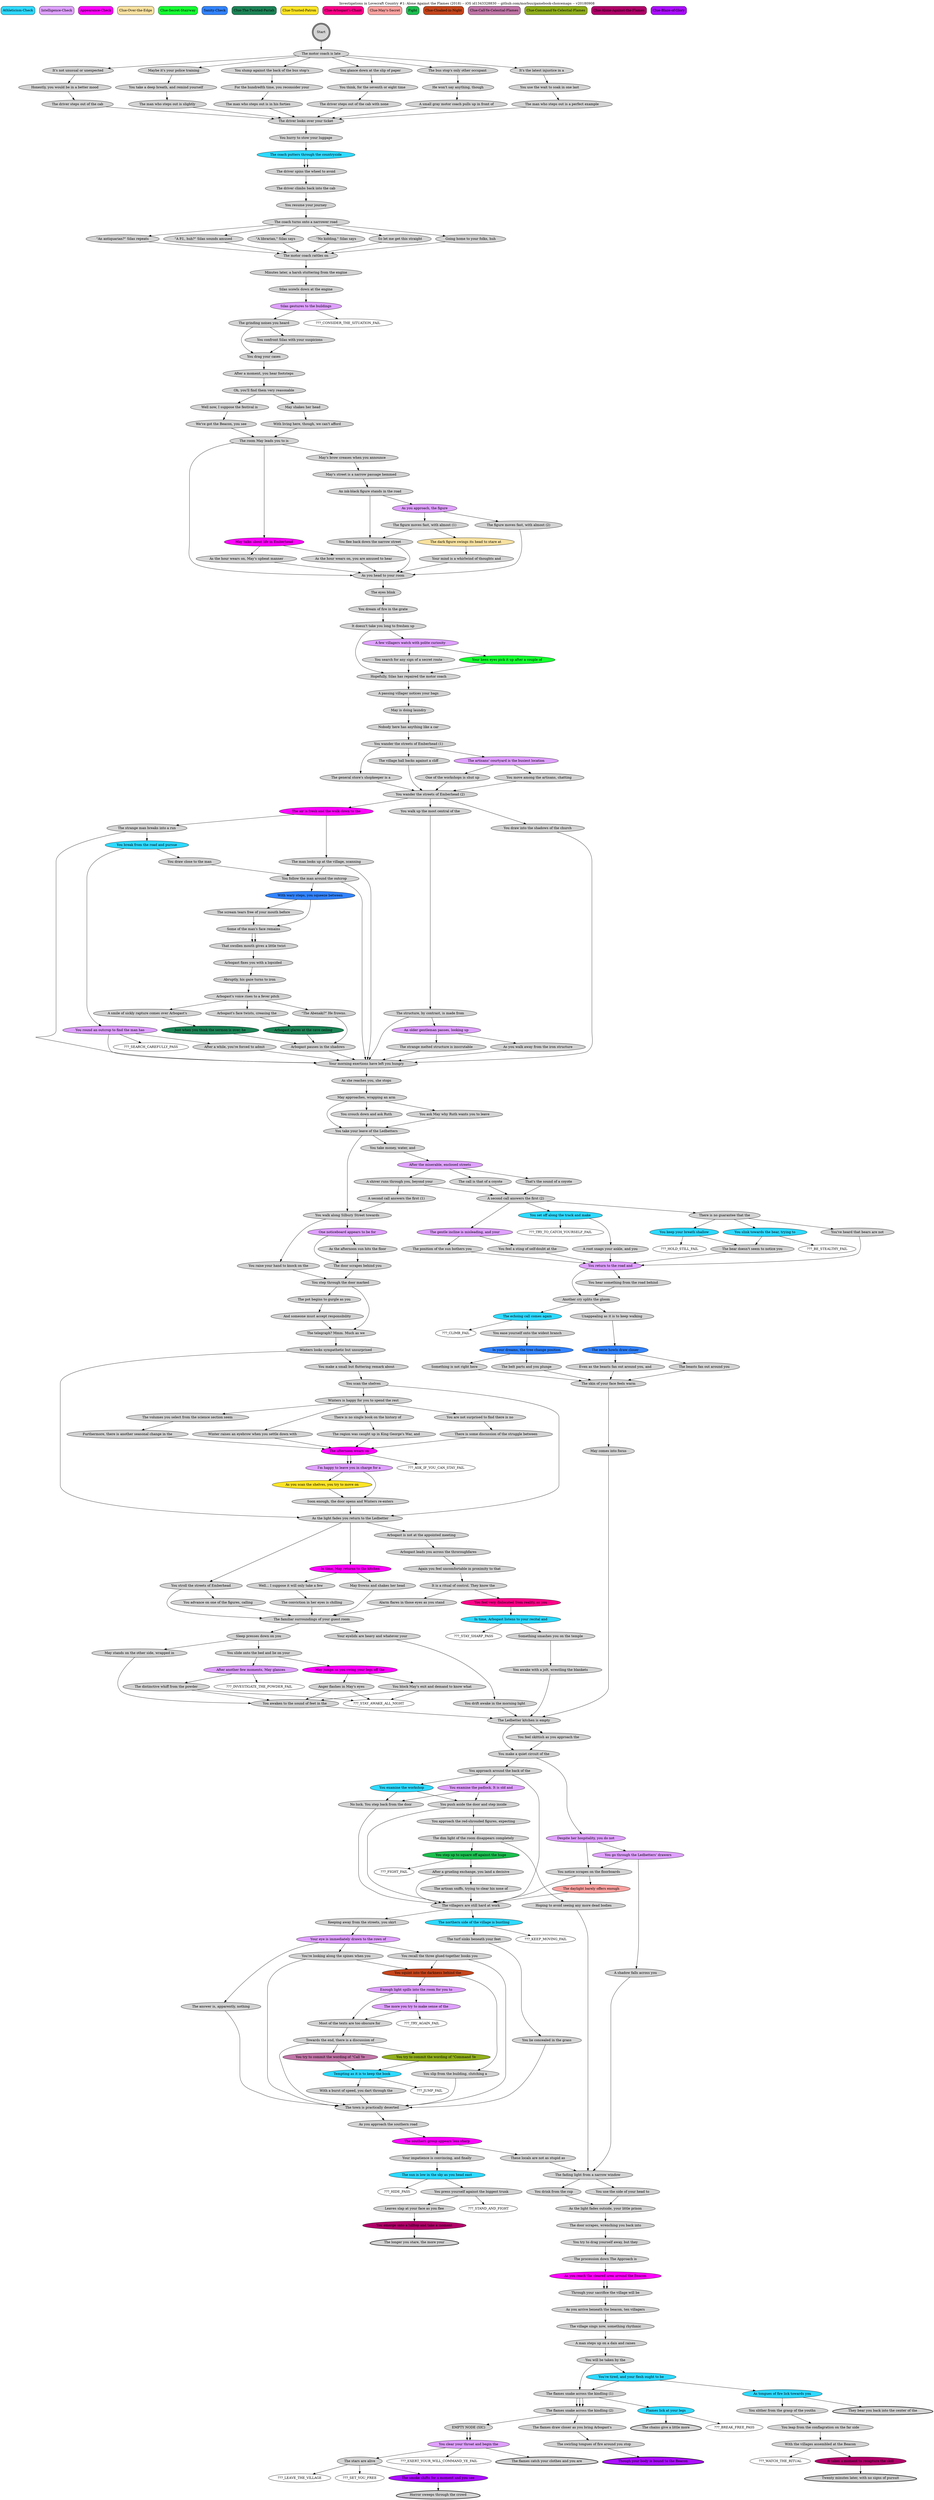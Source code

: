 digraph "Investigations in Lovecraft Country #1: Alone Against the Flames (2018) -- iOS id1343328830 -- github.com/morbus/gamebook-choicemaps -- v20180908" {
rankdir=TB

{rank=source
style="rounded, filled"
"Athleticism-Check" [shape=rect style="filled,rounded" fillcolor="#2ED9FF"]
"Intelligence-Check" [shape=rect style="filled,rounded" fillcolor="#DEA0FD"]
"Appearance-Check" [shape=rect style="filled,rounded" fillcolor="#FE00FA"]
"Clue-Over-the-Edge" [shape=rect style="filled,rounded" fillcolor="#F7E1A0"]
"Clue-Secret-Stairway" [shape=rect style="filled,rounded" fillcolor="#16FF32"]
"Sanity-Check" [shape=rect style="filled,rounded" fillcolor="#3283FE"]
"Clue-The-Twisted-Pariah" [shape=rect style="filled,rounded" fillcolor="#1C8356"]
"Clue-Trusted-Patron" [shape=rect style="filled,rounded" fillcolor="#FBE426"]
"Clue-Arbogast's-Chant" [shape=rect style="filled,rounded" fillcolor="#FA0087"]
"Clue-May's-Secret" [shape=rect style="filled,rounded" fillcolor="#F8A19F"]
"Fight" [shape=rect style="filled,rounded" fillcolor="#1CBE4F"]
"Clue-Cloaked-in-Night" [shape=rect style="filled,rounded" fillcolor="#C4451C"]
"Clue-Call-Ye-Celestial-Flames" [shape=rect style="filled,rounded" fillcolor="#C075A6"]
"Clue-Command-Ye-Celestial-Flames" [shape=rect style="filled,rounded" fillcolor="#90AD1C"]
"Clue-Alone-Against-the-Flames" [shape=rect style="filled,rounded" fillcolor="#B00068"]
"Clue-Blaze-of-Glory" [shape=rect style="filled,rounded" fillcolor="#AA0DFE"]
}
"Athleticism-Check" -> "Start" [style=invis]
"Intelligence-Check" -> "Start" [style=invis]
"Appearance-Check" -> "Start" [style=invis]
"Clue-Over-the-Edge" -> "Start" [style=invis]
"Clue-Secret-Stairway" -> "Start" [style=invis]
"Sanity-Check" -> "Start" [style=invis]
"Clue-The-Twisted-Pariah" -> "Start" [style=invis]
"Clue-Trusted-Patron" -> "Start" [style=invis]
"Clue-Arbogast's-Chant" -> "Start" [style=invis]
"Clue-May's-Secret" -> "Start" [style=invis]
"Fight" -> "Start" [style=invis]
"Clue-Cloaked-in-Night" -> "Start" [style=invis]
"Clue-Call-Ye-Celestial-Flames" -> "Start" [style=invis]
"Clue-Command-Ye-Celestial-Flames" -> "Start" [style=invis]
"Clue-Alone-Against-the-Flames" -> "Start" [style=invis]
"Clue-Blaze-of-Glory" -> "Start" [style=invis]

"Start" [shape=doublecircle style="filled,bold" tooltip="4"]
"Start" -> "The motor coach is late"

"The motor coach is late" [style=filled tooltip="5"]
"The motor coach is late" -> "It's not unusual or unexpected"
"The motor coach is late" -> "You slump against the back of the bus stop's"
"The motor coach is late" -> "You glance down at the slip of paper"
"The motor coach is late" -> "Maybe it's your police training"
"The motor coach is late" -> "The bus stop's only other occupant"
"The motor coach is late" -> "It's the latest injustice in a"

"It's not unusual or unexpected" [style=filled tooltip="6"]
"It's not unusual or unexpected" -> "Honestly, you would be in a better mood"

"Honestly, you would be in a better mood" [style=filled tooltip="7"]
"Honestly, you would be in a better mood" -> "The driver steps out of the cab"

"You take a deep breath, and remind yourself" [style=filled tooltip="8"]
"You take a deep breath, and remind yourself" -> "The man who steps out is slightly"

"The driver steps out of the cab" [style=filled tooltip="9"]
"The driver steps out of the cab" -> "The driver looks over your ticket"

"You slump against the back of the bus stop's" [style=filled tooltip="10"]
"You slump against the back of the bus stop's" -> "For the hundredth time, you reconsider your"

"For the hundredth time, you reconsider your" [style=filled tooltip="11"]
"For the hundredth time, you reconsider your" -> "The man who steps out is in his forties"

"The man who steps out is in his forties" [style=filled tooltip="12"]
"The man who steps out is in his forties" -> "The driver looks over your ticket"

"You glance down at the slip of paper" [style=filled tooltip="13"]
"You glance down at the slip of paper" -> "You think, for the seventh or eight time"

"You think, for the seventh or eight time" [style=filled tooltip="14"]
"You think, for the seventh or eight time" -> "The driver steps out of the cab with none"

"The driver steps out of the cab with none" [style=filled tooltip="15"]
"The driver steps out of the cab with none" -> "The driver looks over your ticket"

"Maybe it's your police training" [style=filled tooltip="16"]
"Maybe it's your police training" -> "You take a deep breath, and remind yourself"

"The man who steps out is slightly" [style=filled tooltip="17"]
"The man who steps out is slightly" -> "The driver looks over your ticket"

"The bus stop's only other occupant" [style=filled tooltip="18"]
"The bus stop's only other occupant" -> "He won't say anything, though"

"He won't say anything, though" [style=filled tooltip="19"]
"He won't say anything, though" -> "A small gray motor coach pulls up in front of"

"A small gray motor coach pulls up in front of" [style=filled tooltip="20"]
"A small gray motor coach pulls up in front of" -> "The driver looks over your ticket"

"It's the latest injustice in a" [style=filled tooltip="21"]
"It's the latest injustice in a" -> "You use the wait to soak in one last"

"You use the wait to soak in one last" [style=filled tooltip="22"]
"You use the wait to soak in one last" -> "The man who steps out is a perfect example"

"The man who steps out is a perfect example" [style=filled tooltip="23"]
"The man who steps out is a perfect example" -> "The driver looks over your ticket"

"The driver looks over your ticket" [style=filled tooltip="24"]
"The driver looks over your ticket" -> "You hurry to stow your luggage"

"You hurry to stow your luggage" [style=filled tooltip="25"]
"You hurry to stow your luggage" -> "The coach putters through the countryside"

"The coach putters through the countryside" [style=filled fillcolor="#2ED9FF" tooltip="26"]
"The coach putters through the countryside" -> "The driver spins the wheel to avoid"
"The coach putters through the countryside" -> "The driver spins the wheel to avoid"

"The driver spins the wheel to avoid" [style=filled tooltip="27"]
"The driver spins the wheel to avoid" -> "The driver climbs back into the cab"

"The driver climbs back into the cab" [style=filled tooltip="28"]
"The driver climbs back into the cab" -> "You resume your journey"

"You resume your journey" [style=filled tooltip="29"]
"You resume your journey" -> "The coach turns onto a narrower road"

"The coach turns onto a narrower road" [style=filled tooltip="30"]
"The coach turns onto a narrower road" -> "\"An antiquarian?\" Silas repeats"
"The coach turns onto a narrower road" -> "\"A P.I., huh?\" Silas sounds amused"
"The coach turns onto a narrower road" -> "\"A librarian,\" Silas says"
"The coach turns onto a narrower road" -> "\"No kidding,\" Silas says"
"The coach turns onto a narrower road" -> "So let me get this straight"
"The coach turns onto a narrower road" -> "Going home to your folks, huh"

"\"An antiquarian?\" Silas repeats" [style=filled tooltip="31"]
"\"An antiquarian?\" Silas repeats" -> "The motor coach rattles on"

"\"A P.I., huh?\" Silas sounds amused" [style=filled tooltip="32"]
"\"A P.I., huh?\" Silas sounds amused" -> "The motor coach rattles on"

"\"A librarian,\" Silas says" [style=filled tooltip="33"]
"\"A librarian,\" Silas says" -> "The motor coach rattles on"

"\"No kidding,\" Silas says" [style=filled tooltip="34"]
"\"No kidding,\" Silas says" -> "The motor coach rattles on"

"So let me get this straight" [style=filled tooltip="35"]
"So let me get this straight" -> "The motor coach rattles on"

"Going home to your folks, huh" [style=filled tooltip="36"]
"Going home to your folks, huh" -> "The motor coach rattles on"

"The motor coach rattles on" [style=filled tooltip="37"]
"The motor coach rattles on" -> "Minutes later, a harsh stuttering from the engine"

"Minutes later, a harsh stuttering from the engine" [style=filled tooltip="38"]
"Minutes later, a harsh stuttering from the engine" -> "Silas scowls down at the engine"

"Silas scowls down at the engine" [style=filled tooltip="39"]
"Silas scowls down at the engine" -> "Silas gestures to the buildings"

"Silas gestures to the buildings" [style=filled fillcolor="#DEA0FD" tooltip="40"]
"Silas gestures to the buildings" -> "The grinding noises you heard"
"Silas gestures to the buildings" -> "???_CONSIDER_THE_SITUATION_FAIL"

"The grinding noises you heard" [style=filled tooltip="41"]
"The grinding noises you heard" -> "You confront Silas with your suspicions"
"The grinding noises you heard" -> "You drag your cases"

"You confront Silas with your suspicions" [style=filled tooltip="42"]
"You confront Silas with your suspicions" -> "You drag your cases"

"You drag your cases" [style=filled tooltip="43"]
"You drag your cases" -> "After a moment, you hear footsteps"

"After a moment, you hear footsteps" [style=filled tooltip="44"]
"After a moment, you hear footsteps" -> "Oh, you'll find them very reasonable"

"Oh, you'll find them very reasonable" [style=filled tooltip="45"]
"Oh, you'll find them very reasonable" -> "Well now, I suppose the festival is"
"Oh, you'll find them very reasonable" -> "May shakes her head"

"Well now, I suppose the festival is" [style=filled tooltip="46"]
"Well now, I suppose the festival is" -> "We've got the Beacon, you see"

"We've got the Beacon, you see" [style=filled tooltip="47"]
"We've got the Beacon, you see" -> "The room May leads you to is"

"May shakes her head" [style=filled tooltip="48"]
"May shakes her head" -> "With living here, though, we can't afford"

"With living here, though, we can't afford" [style=filled tooltip="49"]
"With living here, though, we can't afford" -> "The room May leads you to is"

"The room May leads you to is" [style=filled tooltip="50"]
"The room May leads you to is" -> "May talks about life in Emberhead"
"The room May leads you to is" -> "May's brow creases when you announce"
"The room May leads you to is" -> "As you head to your room"

"May talks about life in Emberhead" [style=filled fillcolor="#FE00FA" tooltip="51"]
"May talks about life in Emberhead" -> "As the hour wears on, May's upbeat manner"
"May talks about life in Emberhead" -> "As the hour wears on, you are amused to hear"

"As the hour wears on, you are amused to hear" [style=filled tooltip="52"]
"As the hour wears on, you are amused to hear" -> "As you head to your room"

"As the hour wears on, May's upbeat manner" [style=filled tooltip="53"]
"As the hour wears on, May's upbeat manner" -> "As you head to your room"

"May's brow creases when you announce" [style=filled tooltip="54"]
"May's brow creases when you announce" -> "May's street is a narrow passage hemmed"

"May's street is a narrow passage hemmed" [style=filled tooltip="55"]
"May's street is a narrow passage hemmed" -> "An ink-black figure stands in the road"

"An ink-black figure stands in the road" [style=filled tooltip="56"]
"An ink-black figure stands in the road" -> "You flee back down the narrow street"
"An ink-black figure stands in the road" -> "As you approach, the figure"

"You flee back down the narrow street" [style=filled tooltip="57"]
"You flee back down the narrow street" -> "As you head to your room"

"As you approach, the figure" [style=filled fillcolor="#DEA0FD" tooltip="58"]
"As you approach, the figure" -> "The figure moves fast, with almost (1)"
"As you approach, the figure" -> "The figure moves fast, with almost (2)"

"The figure moves fast, with almost (1)" [style=filled tooltip="59"]
"The figure moves fast, with almost (1)" -> "The dark figure swings its head to stare at"
"The figure moves fast, with almost (1)" -> "You flee back down the narrow street"

"The dark figure swings its head to stare at" [style=filled fillcolor="#F7E1A0" tooltip="60"]
"The dark figure swings its head to stare at" -> "Your mind is a whirlwind of thoughts and"

"Your mind is a whirlwind of thoughts and" [style=filled tooltip="61"]
"Your mind is a whirlwind of thoughts and" -> "As you head to your room"

"The figure moves fast, with almost (2)" [style=filled tooltip="62"]
"The figure moves fast, with almost (2)" -> "As you head to your room"

"As you head to your room" [style=filled tooltip="63"]
"As you head to your room" -> "The eyes blink"

"The eyes blink" [style=filled tooltip="64"]
"The eyes blink" -> "You dream of fire in the grate"

"You dream of fire in the grate" [style=filled tooltip="65"]
"You dream of fire in the grate" -> "It doesn't take you long to freshen up"

"It doesn't take you long to freshen up" [style=filled tooltip="66"]
"It doesn't take you long to freshen up" -> "A few villagers watch with polite curiosity"
"It doesn't take you long to freshen up" -> "Hopefully, Silas has repaired the motor coach"

"A few villagers watch with polite curiosity" [style=filled fillcolor="#DEA0FD" tooltip="67"]
"A few villagers watch with polite curiosity" -> "Your keen eyes pick it up after a couple of"
"A few villagers watch with polite curiosity" -> "You search for any sign of a secret route"

"Your keen eyes pick it up after a couple of" [style=filled fillcolor="#16FF32" tooltip="68"]
"Your keen eyes pick it up after a couple of" -> "Hopefully, Silas has repaired the motor coach"

"You search for any sign of a secret route" [style=filled tooltip="69"]
"You search for any sign of a secret route" -> "Hopefully, Silas has repaired the motor coach"

"Hopefully, Silas has repaired the motor coach" [style=filled tooltip="70"]
"Hopefully, Silas has repaired the motor coach" -> "A passing villager notices your bags"

"A passing villager notices your bags" [style=filled tooltip="71"]
"A passing villager notices your bags" -> "May is doing laundry"

"May is doing laundry" [style=filled tooltip="72"]
"May is doing laundry" -> "Nobody here has anything like a car"

"Nobody here has anything like a car" [style=filled tooltip="73"]
"Nobody here has anything like a car" -> "You wander the streets of Emberhead (1)"

"You wander the streets of Emberhead (1)" [style=filled tooltip="74"]
"You wander the streets of Emberhead (1)" -> "The general store's shopkeeper is a"
"You wander the streets of Emberhead (1)" -> "The village hall backs against a cliff"
"You wander the streets of Emberhead (1)" -> "The artisans' courtyard is the busiest location"

"The general store's shopkeeper is a" [style=filled tooltip="75"]
"The general store's shopkeeper is a" -> "You wander the streets of Emberhead (2)"

"The village hall backs against a cliff" [style=filled tooltip="76"]
"The village hall backs against a cliff" -> "You wander the streets of Emberhead (2)"

"The artisans' courtyard is the busiest location" [style=filled fillcolor="#DEA0FD" tooltip="77"]
"The artisans' courtyard is the busiest location" -> "One of the workshops is shut up"
"The artisans' courtyard is the busiest location" -> "You move among the artisans, chatting"

"One of the workshops is shut up" [style=filled tooltip="78"]
"One of the workshops is shut up" -> "You wander the streets of Emberhead (2)"

"You move among the artisans, chatting" [style=filled tooltip="79"]
"You move among the artisans, chatting" -> "You wander the streets of Emberhead (2)"

"You wander the streets of Emberhead (2)" [style=filled tooltip="80"]
"You wander the streets of Emberhead (2)" -> "The air is fresh and the walk down to the"
"You wander the streets of Emberhead (2)" -> "You walk up the most central of the"
"You wander the streets of Emberhead (2)" -> "You draw into the shadows of the church"

"The air is fresh and the walk down to the" [style=filled fillcolor="#FE00FA" tooltip="81"]
"The air is fresh and the walk down to the" -> "The man looks up at the village, scanning"
"The air is fresh and the walk down to the" -> "The strange man breaks into a run"

"The man looks up at the village, scanning" [style=filled tooltip="82"]
"The man looks up at the village, scanning" -> "You follow the man around the outcrop"
"The man looks up at the village, scanning" -> "Your morning exertions have left you hungry"

"The strange man breaks into a run" [style=filled tooltip="83"]
"The strange man breaks into a run" -> "Your morning exertions have left you hungry"
"The strange man breaks into a run" -> "You break from the road and pursue"

"You break from the road and pursue" [style=filled fillcolor="#2ED9FF" tooltip="84"]
"You break from the road and pursue" -> "You draw close to the man"
"You break from the road and pursue" -> "You round an outcrop to find the man has"

"You round an outcrop to find the man has" [style=filled fillcolor="#DEA0FD" tooltip="85"]
"You round an outcrop to find the man has" -> "???_SEARCH_CAREFULLY_PASS"
"You round an outcrop to find the man has" -> "After a while, you're forced to admit"
"You round an outcrop to find the man has" -> "Your morning exertions have left you hungry"

"After a while, you're forced to admit" [style=filled tooltip="86"]
"After a while, you're forced to admit" -> "Your morning exertions have left you hungry"

"You draw close to the man" [style=filled tooltip="87"]
"You draw close to the man" -> "You follow the man around the outcrop"

"You follow the man around the outcrop" [style=filled tooltip="88"]
"You follow the man around the outcrop" -> "Your morning exertions have left you hungry"
"You follow the man around the outcrop" -> "With wary steps, you squeeze between"

"With wary steps, you squeeze between" [style=filled fillcolor="#3283FE" tooltip="89"]
"With wary steps, you squeeze between" -> "Some of the man's face remains"
"With wary steps, you squeeze between" -> "The scream tears free of your mouth before"

"The scream tears free of your mouth before" [style=filled tooltip="90"]
"The scream tears free of your mouth before" -> "Some of the man's face remains"

"Some of the man's face remains" [style=filled tooltip="91"]
"Some of the man's face remains" -> "That swollen mouth gives a little twist"
"Some of the man's face remains" -> "That swollen mouth gives a little twist"

"That swollen mouth gives a little twist" [style=filled tooltip="92"]
"That swollen mouth gives a little twist" -> "Arbogast fixes you with a lopsided"

"Arbogast fixes you with a lopsided" [style=filled tooltip="93"]
"Arbogast fixes you with a lopsided" -> "Abruptly, his gaze turns to iron"

"Abruptly, his gaze turns to iron" [style=filled tooltip="94"]
"Abruptly, his gaze turns to iron" -> "Arbogast's voice rises to a fever pitch"

"Arbogast's voice rises to a fever pitch" [style=filled tooltip="95"]
"Arbogast's voice rises to a fever pitch" -> "\"The Abenaki?\" He frowns."
"Arbogast's voice rises to a fever pitch" -> "A smile of sickly rapture comes over Arbogast's"
"Arbogast's voice rises to a fever pitch" -> "Arbogast's face twists, creasing the"

"\"The Abenaki?\" He frowns." [style=filled tooltip="96"]
"\"The Abenaki?\" He frowns." -> "Arbogast pauses in the shadows"

"A smile of sickly rapture comes over Arbogast's" [style=filled tooltip="97"]
"A smile of sickly rapture comes over Arbogast's" -> "Just when you think the sermon is over, he"

"Just when you think the sermon is over, he" [style=filled fillcolor="#1C8356" tooltip="98"]
"Just when you think the sermon is over, he" -> "Arbogast pauses in the shadows"

"Arbogast's face twists, creasing the" [style=filled tooltip="99"]
"Arbogast's face twists, creasing the" -> "Arbogast glares at the cave ceiling"

"Arbogast glares at the cave ceiling" [style=filled fillcolor="#1C8356" tooltip="100"]
"Arbogast glares at the cave ceiling" -> "Arbogast pauses in the shadows"

"Arbogast pauses in the shadows" [style=filled tooltip="101"]
"Arbogast pauses in the shadows" -> "Your morning exertions have left you hungry"

"You walk up the most central of the" [style=filled tooltip="102"]
"You walk up the most central of the" -> "The structure, by contrast, is made from"

"The structure, by contrast, is made from" [style=filled tooltip="103"]
"The structure, by contrast, is made from" -> "Your morning exertions have left you hungry"
"The structure, by contrast, is made from" -> "An older gentleman passes, looking up"

"An older gentleman passes, looking up" [style=filled fillcolor="#DEA0FD" tooltip="104"]
"An older gentleman passes, looking up" -> "As you walk away from the iron structure"
"An older gentleman passes, looking up" -> "The strange melted structure is inscrutable"

"The strange melted structure is inscrutable" [style=filled tooltip="105"]
"The strange melted structure is inscrutable" -> "Your morning exertions have left you hungry"

"As you walk away from the iron structure" [style=filled tooltip="106"]
"As you walk away from the iron structure" -> "Your morning exertions have left you hungry"

"You draw into the shadows of the church" [style=filled tooltip="107"]
"You draw into the shadows of the church" -> "Your morning exertions have left you hungry"

"Your morning exertions have left you hungry" [style=filled tooltip="108"]
"Your morning exertions have left you hungry" -> "As she reaches you, she stops"

"As she reaches you, she stops" [style=filled tooltip="109"]
"As she reaches you, she stops" -> "May approaches, wrapping an arm"

"May approaches, wrapping an arm" [style=filled tooltip="110"]
"May approaches, wrapping an arm" -> "You crouch down and ask Ruth"
"May approaches, wrapping an arm" -> "You ask May why Ruth wants you to leave"
"May approaches, wrapping an arm" -> "You take your leave of the Ledbetters"

"You crouch down and ask Ruth" [style=filled tooltip="111"]
"You crouch down and ask Ruth" -> "You take your leave of the Ledbetters"

"You ask May why Ruth wants you to leave" [style=filled tooltip="112"]
"You ask May why Ruth wants you to leave" -> "You take your leave of the Ledbetters"

"You take your leave of the Ledbetters" [style=filled tooltip="113"]
"You take your leave of the Ledbetters" -> "You take money, water, and"
"You take your leave of the Ledbetters" -> "You walk along Silbury Street towards"

"You take money, water, and" [style=filled tooltip="114"]
"You take money, water, and" -> "After the miserable, enclosed streets"

"After the miserable, enclosed streets" [style=filled fillcolor="#DEA0FD" tooltip="115"]
"After the miserable, enclosed streets" -> "That's the sound of a coyote"
"After the miserable, enclosed streets" -> "The call is that of a coyote"
"After the miserable, enclosed streets" -> "A shiver runs through you, beyond your"

"That's the sound of a coyote" [style=filled tooltip="116"]
"That's the sound of a coyote" -> "A second call answers the first (2)"

"A shiver runs through you, beyond your" [style=filled tooltip="117"]
"A shiver runs through you, beyond your" -> "A second call answers the first (2)"
"A shiver runs through you, beyond your" -> "A second call answers the first (1)"

"The call is that of a coyote" [style=filled tooltip="118"]
"The call is that of a coyote" -> "A second call answers the first (2)"

"A second call answers the first (1)" [style=filled tooltip="119"]
"A second call answers the first (1)" -> "You walk along Silbury Street towards"

"A second call answers the first (2)" [style=filled tooltip="120"]
"A second call answers the first (2)" -> "The gentle incline is misleading, and your"
"A second call answers the first (2)" -> "You set off along the track and make"
"A second call answers the first (2)" -> "There is no guarantee that the"

"The gentle incline is misleading, and your" [style=filled fillcolor="#DEA0FD" tooltip="121"]
"The gentle incline is misleading, and your" -> "The position of the sun bothers you"
"The gentle incline is misleading, and your" -> "You feel a sting of self-doubt at the"

"The position of the sun bothers you" [style=filled tooltip="122"]
"The position of the sun bothers you" -> "You return to the road and"

"You feel a sting of self-doubt at the" [style=filled tooltip="123"]
"You feel a sting of self-doubt at the" -> "You return to the road and"

"You set off along the track and make" [style=filled fillcolor="#2ED9FF" tooltip="124"]
"You set off along the track and make" -> "A root snags your ankle, and you"
"You set off along the track and make" -> "???_TRY_TO_CATCH_YOURSELF_FAIL"

"A root snags your ankle, and you" [style=filled tooltip="125"]
"A root snags your ankle, and you" -> "You return to the road and"

"There is no guarantee that the" [style=filled tooltip="126"]
"There is no guarantee that the" -> "You slink towards the bear, trying to"
"There is no guarantee that the" -> "You keep your breath shallow"
"There is no guarantee that the" -> "You've heard that bears are not"

"You slink towards the bear, trying to" [style=filled fillcolor="#2ED9FF" tooltip="127"]
"You slink towards the bear, trying to" -> "The bear doesn't seem to notice you"
"You slink towards the bear, trying to" -> "???_BE_STEALTHY_FAIL"

"You've heard that bears are not" [style=filled tooltip="128"]
"You've heard that bears are not" -> "You return to the road and"

"You keep your breath shallow" [style=filled fillcolor="#2ED9FF" tooltip="129"]
"You keep your breath shallow" -> "The bear doesn't seem to notice you"
"You keep your breath shallow" -> "???_HOLD_STILL_FAIL"

"The bear doesn't seem to notice you" [style=filled tooltip="130"]
"The bear doesn't seem to notice you" -> "You return to the road and"

"You return to the road and" [style=filled fillcolor="#DEA0FD" tooltip="131"]
"You return to the road and" -> "You hear something from the road behind"
"You return to the road and" -> "Another cry splits the gloom"

"You hear something from the road behind" [style=filled tooltip="132"]
"You hear something from the road behind" -> "Another cry splits the gloom"

"Another cry splits the gloom" [style=filled tooltip="133"]
"Another cry splits the gloom" -> "The echoing call comes again"
"Another cry splits the gloom" -> "Unappealing as it is to keep walking"

"The echoing call comes again" [style=filled fillcolor="#2ED9FF" tooltip="134"]
"The echoing call comes again" -> "You ease yourself onto the widest branch"
"The echoing call comes again" -> "???_CLIMB_FAIL"

"You ease yourself onto the widest branch" [style=filled tooltip="135"]
"You ease yourself onto the widest branch" -> "In your dreams, the tree change position"

"In your dreams, the tree change position" [style=filled fillcolor="#3283FE" tooltip="136"]
"In your dreams, the tree change position" -> "Something is not right here"
"In your dreams, the tree change position" -> "The belt parts and you plunge"

"Something is not right here" [style=filled tooltip="137"]
"Something is not right here" -> "The skin of your face feels warm"

"The belt parts and you plunge" [style=filled tooltip="138"]
"The belt parts and you plunge" -> "The skin of your face feels warm"

"Unappealing as it is to keep walking" [style=filled tooltip="139"]
"Unappealing as it is to keep walking" -> "The eerie howls draw closer"

"The eerie howls draw closer" [style=filled fillcolor="#3283FE" tooltip="140"]
"The eerie howls draw closer" -> "Even as the beasts fan out around you, and"
"The eerie howls draw closer" -> "The beasts fan out around you"

"Even as the beasts fan out around you, and" [style=filled tooltip="141"]
"Even as the beasts fan out around you, and" -> "The skin of your face feels warm"

"The beasts fan out around you" [style=filled tooltip="142"]
"The beasts fan out around you" -> "The skin of your face feels warm"

"The skin of your face feels warm" [style=filled tooltip="143"]
"The skin of your face feels warm" -> "May comes into focus"

"May comes into focus" [style=filled tooltip="144"]
"May comes into focus" -> "The Ledbetter kitchen is empty"

"You walk along Silbury Street towards" [style=filled tooltip="145"]
"You walk along Silbury Street towards" -> "You raise your hand to knock on the"
"You walk along Silbury Street towards" -> "One noticeboard appears to be for"

"You raise your hand to knock on the" [style=filled tooltip="146"]
"You raise your hand to knock on the" -> "You step through the door marked"

"One noticeboard appears to be for" [style=filled fillcolor="#DEA0FD" tooltip="147"]
"One noticeboard appears to be for" -> "As the afternoon sun hits the floor"
"One noticeboard appears to be for" -> "The door scrapes behind you"

"As the afternoon sun hits the floor" [style=filled tooltip="148"]
"As the afternoon sun hits the floor" -> "The door scrapes behind you"

"The door scrapes behind you" [style=filled tooltip="149"]
"The door scrapes behind you" -> "You step through the door marked"

"You step through the door marked" [style=filled tooltip="150"]
"You step through the door marked" -> "The telegraph? Mmm. Much as we"
"You step through the door marked" -> "The pot begins to gurgle as you"

"The pot begins to gurgle as you" [style=filled tooltip="151"]
"The pot begins to gurgle as you" -> "And someone must accept responsibility"

"And someone must accept responsibility" [style=filled tooltip="152"]
"And someone must accept responsibility" -> "The telegraph? Mmm. Much as we"

"The telegraph? Mmm. Much as we" [style=filled tooltip="153"]
"The telegraph? Mmm. Much as we" -> "Winters looks sympathetic but unsurprised"

"Winters looks sympathetic but unsurprised" [style=filled tooltip="154"]
"Winters looks sympathetic but unsurprised" -> "As the light fades you return to the Ledbetter"
"Winters looks sympathetic but unsurprised" -> "You make a small but fluttering remark about"

"You make a small but fluttering remark about" [style=filled tooltip="155"]
"You make a small but fluttering remark about" -> "You scan the shelves"

"You scan the shelves" [style=filled tooltip="156"]
"You scan the shelves" -> "Winters is happy for you to spend the rest"
"You scan the shelves" -> "As the light fades you return to the Ledbetter"

"Winters is happy for you to spend the rest" [style=filled tooltip="157"]
"Winters is happy for you to spend the rest" -> "There is no single book on the history of"
"Winters is happy for you to spend the rest" -> "You are not surprised to find there is no"
"Winters is happy for you to spend the rest" -> "The volumes you select from the science section seem"
"Winters is happy for you to spend the rest" -> "Winter raises an eyebrow when you settle down with"

"There is no single book on the history of" [style=filled tooltip="158"]
"There is no single book on the history of" -> "The region was caught up in King George's War, and"

"The region was caught up in King George's War, and" [style=filled tooltip="159"]
"The region was caught up in King George's War, and" -> "The afternoon wears on"

"You are not surprised to find there is no" [style=filled tooltip="160"]
"You are not surprised to find there is no" -> "There is some discussion of the struggle between"

"There is some discussion of the struggle between" [style=filled tooltip="161"]
"There is some discussion of the struggle between" -> "The afternoon wears on"

"The volumes you select from the science section seem" [style=filled tooltip="162"]
"The volumes you select from the science section seem" -> "Furthermore, there is another seasonal change in the"

"Furthermore, there is another seasonal change in the" [style=filled tooltip="163"]
"Furthermore, there is another seasonal change in the" -> "The afternoon wears on"

"Winter raises an eyebrow when you settle down with" [style=filled tooltip="164"]
"Winter raises an eyebrow when you settle down with" -> "The afternoon wears on"

"The afternoon wears on" [style=filled fillcolor="#FE00FA" tooltip="165"]
"The afternoon wears on" -> "I'm happy to leave you in charge for a"
"The afternoon wears on" -> "I'm happy to leave you in charge for a"
"The afternoon wears on" -> "???_ASK_IF_YOU_CAN_STAY_FAIL"

"I'm happy to leave you in charge for a" [style=filled fillcolor="#DEA0FD" tooltip="166"]
"I'm happy to leave you in charge for a" -> "As you scan the shelves, you try to move on"
"I'm happy to leave you in charge for a" -> "Soon enough, the door opens and Winters re-enters"

"As you scan the shelves, you try to move on" [style=filled fillcolor="#FBE426" tooltip="167"]
"As you scan the shelves, you try to move on" -> "Soon enough, the door opens and Winters re-enters"

"Soon enough, the door opens and Winters re-enters" [style=filled tooltip="168"]
"Soon enough, the door opens and Winters re-enters" -> "As the light fades you return to the Ledbetter"

"As the light fades you return to the Ledbetter" [style=filled tooltip="169"]
"As the light fades you return to the Ledbetter" -> "Arbogast is not at the appointed meeting"
"As the light fades you return to the Ledbetter" -> "In time, May returns to the kitchen"
"As the light fades you return to the Ledbetter" -> "You stroll the streets of Emberhead"

"Arbogast is not at the appointed meeting" [style=filled tooltip="170"]
"Arbogast is not at the appointed meeting" -> "Arbogast leads you across the throroughfares"

"Arbogast leads you across the throroughfares" [style=filled tooltip="171"]
"Arbogast leads you across the throroughfares" -> "Again you feel uncomfortable in proximity to that"

"Again you feel uncomfortable in proximity to that" [style=filled tooltip="172"]
"Again you feel uncomfortable in proximity to that" -> "It is a ritual of control. They know the"

"It is a ritual of control. They know the" [style=filled tooltip="173"]
"It is a ritual of control. They know the" -> "You feel very dislocated from reality, as you"
"It is a ritual of control. They know the" -> "Alarm flares in those eyes as you stand"

"You feel very dislocated from reality, as you" [style=filled fillcolor="#FA0087" tooltip="174"]
"You feel very dislocated from reality, as you" -> "In time, Arbogast listens to your recital and"

"In time, Arbogast listens to your recital and" [style=filled fillcolor="#2ED9FF" tooltip="175"]
"In time, Arbogast listens to your recital and" -> "???_STAY_SHARP_PASS"
"In time, Arbogast listens to your recital and" -> "Something smashes you on the temple"

"Something smashes you on the temple" [style=filled tooltip="176"]
"Something smashes you on the temple" -> "You awake with a jolt, wrestling the blankets"

"You awake with a jolt, wrestling the blankets" [style=filled tooltip="177"]
"You awake with a jolt, wrestling the blankets" -> "The Ledbetter kitchen is empty"

"Alarm flares in those eyes as you stand" [style=filled tooltip="178"]
"Alarm flares in those eyes as you stand" -> "The familiar surroundings of your guest room"

"In time, May returns to the kitchen" [style=filled fillcolor="#FE00FA" tooltip="179"]
"In time, May returns to the kitchen" -> "Well... I suppose it will only take a few"
"In time, May returns to the kitchen" -> "May frowns and shakes her head"

"Well... I suppose it will only take a few" [style=filled tooltip="180"]
"Well... I suppose it will only take a few" -> "The conviction in her eyes is chilling"

"The conviction in her eyes is chilling" [style=filled tooltip="181"]
"The conviction in her eyes is chilling" -> "The familiar surroundings of your guest room"

"May frowns and shakes her head" [style=filled tooltip="182"]
"May frowns and shakes her head" -> "The familiar surroundings of your guest room"

"You stroll the streets of Emberhead" [style=filled tooltip="183"]
"You stroll the streets of Emberhead" -> "You advance on one of the figures, calling"
"You stroll the streets of Emberhead" -> "The familiar surroundings of your guest room"

"You advance on one of the figures, calling" [style=filled tooltip="184"]
"You advance on one of the figures, calling" -> "The familiar surroundings of your guest room"

"The familiar surroundings of your guest room" [style=filled tooltip="185"]
"The familiar surroundings of your guest room" -> "Your eyelids are heavy and whatever your"
"The familiar surroundings of your guest room" -> "Sleep presses down on you"

"Your eyelids are heavy and whatever your" [style=filled tooltip="186"]
"Your eyelids are heavy and whatever your" -> "You drift awake in the morning light"

"You drift awake in the morning light" [style=filled tooltip="187"]
"You drift awake in the morning light" -> "The Ledbetter kitchen is empty"

"Sleep presses down on you" [style=filled tooltip="188"]
"Sleep presses down on you" -> "May stands on the other side, wrapped in"
"Sleep presses down on you" -> "You slide onto the bed and lie on your"

"May stands on the other side, wrapped in" [style=filled tooltip="189"]
"May stands on the other side, wrapped in" -> "You awaken to the sound of feet in the"

"You slide onto the bed and lie on your" [style=filled tooltip="190"]
"You slide onto the bed and lie on your" -> "May jumps as you swing your legs off the"
"You slide onto the bed and lie on your" -> "After another few moments, May glances"

"May jumps as you swing your legs off the" [style=filled fillcolor="#FE00FA" tooltip="191"]
"May jumps as you swing your legs off the" -> "You block May's exit and demand to know what"
"May jumps as you swing your legs off the" -> "Anger flashes in May's eyes"

"You block May's exit and demand to know what" [style=filled tooltip="192"]
"You block May's exit and demand to know what" -> "???_STAY_AWAKE_ALL_NIGHT"
"You block May's exit and demand to know what" -> "You awaken to the sound of feet in the"

"Anger flashes in May's eyes" [style=filled tooltip="193"]
"Anger flashes in May's eyes" -> "???_STAY_AWAKE_ALL_NIGHT"
"Anger flashes in May's eyes" -> "You awaken to the sound of feet in the"

"After another few moments, May glances" [style=filled fillcolor="#DEA0FD" tooltip="194"]
"After another few moments, May glances" -> "The distinctive whiff from the powder"
"After another few moments, May glances" -> "???_INVESTIGATE_THE_POWDER_FAIL"

"The distinctive whiff from the powder" [style=filled tooltip="195"]
"The distinctive whiff from the powder" -> "???_STAY_AWAKE_ALL_NIGHT"
"The distinctive whiff from the powder" -> "You awaken to the sound of feet in the"

"You awaken to the sound of feet in the" [style=filled tooltip="196"]
"You awaken to the sound of feet in the" -> "The Ledbetter kitchen is empty"

"The Ledbetter kitchen is empty" [style=filled tooltip="197"]
"The Ledbetter kitchen is empty" -> "You feel skittish as you approach the"
"The Ledbetter kitchen is empty" -> "You make a quiet circuit of the"

"You feel skittish as you approach the" [style=filled tooltip="198"]
"You feel skittish as you approach the" -> "You make a quiet circuit of the"

"You make a quiet circuit of the" [style=filled tooltip="199"]
"You make a quiet circuit of the" -> "Despite her hospitality, you do not"
"You make a quiet circuit of the" -> "You approach around the back of the"

"Despite her hospitality, you do not" [style=filled fillcolor="#DEA0FD" tooltip="200"]
"Despite her hospitality, you do not" -> "You notice scrapes on the floorboards"
"Despite her hospitality, you do not" -> "You go through the Ledbetters' drawers"

"You go through the Ledbetters' drawers" [style=filled fillcolor="#DEA0FD" tooltip="201"]
"You go through the Ledbetters' drawers" -> "You notice scrapes on the floorboards"
"You go through the Ledbetters' drawers" -> "A shadow falls across you"

"A shadow falls across you" [style=filled tooltip="202"]
"A shadow falls across you" -> "The fading light from a narrow window"

"You notice scrapes on the floorboards" [style=filled tooltip="203"]
"You notice scrapes on the floorboards" -> "The daylight barely offers enough"
"You notice scrapes on the floorboards" -> "The villagers are still hard at work"

"The daylight barely offers enough" [style=filled fillcolor="#F8A19F" tooltip="204"]
"The daylight barely offers enough" -> "The villagers are still hard at work"

"You approach around the back of the" [style=filled tooltip="205"]
"You approach around the back of the" -> "The villagers are still hard at work"
"You approach around the back of the" -> "You examine the padlock. It is old and"
"You approach around the back of the" -> "You examine the workshop"

"You examine the padlock. It is old and" [style=filled fillcolor="#DEA0FD" tooltip="206"]
"You examine the padlock. It is old and" -> "You push aside the door and step inside"
"You examine the padlock. It is old and" -> "No luck. You step back from the door"

"No luck. You step back from the door" [style=filled tooltip="207"]
"No luck. You step back from the door" -> "The villagers are still hard at work"

"You examine the workshop" [style=filled fillcolor="#2ED9FF" tooltip="208"]
"You examine the workshop" -> "You push aside the door and step inside"
"You examine the workshop" -> "No luck. You step back from the door"

"You push aside the door and step inside" [style=filled tooltip="209"]
"You push aside the door and step inside" -> "The villagers are still hard at work"
"You push aside the door and step inside" -> "You approach the red-shrouded figures, expecting"

"You approach the red-shrouded figures, expecting" [style=filled tooltip="210"]
"You approach the red-shrouded figures, expecting" -> "The dim light of the room disappears completely"

"The dim light of the room disappears completely" [style=filled tooltip="211"]
"The dim light of the room disappears completely" -> "Hoping to avoid seeing any more dead bodies"
"The dim light of the room disappears completely" -> "You step up to square off against the huge"

"Hoping to avoid seeing any more dead bodies" [style=filled tooltip="212"]
"Hoping to avoid seeing any more dead bodies" -> "The fading light from a narrow window"

"You step up to square off against the huge" [style=filled fillcolor="#1CBE4F" tooltip="213"]
"You step up to square off against the huge" -> "After a grueling exchange, you land a decisive"
"You step up to square off against the huge" -> "???_FIGHT_FAIL"

"After a grueling exchange, you land a decisive" [style=filled tooltip="214"]
"After a grueling exchange, you land a decisive" -> "The artisan sniffs, trying to clear his nose of"
"After a grueling exchange, you land a decisive" -> "The villagers are still hard at work"

"The artisan sniffs, trying to clear his nose of" [style=filled tooltip="215"]
"The artisan sniffs, trying to clear his nose of" -> "The villagers are still hard at work"

"The villagers are still hard at work" [style=filled tooltip="216"]
"The villagers are still hard at work" -> "Keeping away from the streets, you skirt"
"The villagers are still hard at work" -> "The northern side of the village is bustling"

"Keeping away from the streets, you skirt" [style=filled tooltip="217"]
"Keeping away from the streets, you skirt" -> "Your eye is immediately drawn to the rows of"

"Your eye is immediately drawn to the rows of" [style=filled fillcolor="#DEA0FD" tooltip="218"]
"Your eye is immediately drawn to the rows of" -> "You recall the three glued-together books you"
"Your eye is immediately drawn to the rows of" -> "You're looking along the spines when you"
"Your eye is immediately drawn to the rows of" -> "The answer is, apparently, nothing"

"You recall the three glued-together books you" [style=filled tooltip="219"]
"You recall the three glued-together books you" -> "The town is practically deserted"
"You recall the three glued-together books you" -> "You squint into the darkness behind the"

"The answer is, apparently, nothing" [style=filled tooltip="220"]
"The answer is, apparently, nothing" -> "The town is practically deserted"

"You're looking along the spines when you" [style=filled tooltip="221"]
"You're looking along the spines when you" -> "The town is practically deserted"
"You're looking along the spines when you" -> "You squint into the darkness behind the"

"You squint into the darkness behind the" [style=filled fillcolor="#C4451C" tooltip="222"]
"You squint into the darkness behind the" -> "Enough light spills into the room for you to"
"You squint into the darkness behind the" -> "You slip from the building, clutching a"

"Enough light spills into the room for you to" [style=filled fillcolor="#DEA0FD" tooltip="223"]
"Enough light spills into the room for you to" -> "Most of the texts are too obscure for"
"Enough light spills into the room for you to" -> "The more you try to make sense of the"

"The more you try to make sense of the" [style=filled fillcolor="#DEA0FD" tooltip="224"]
"The more you try to make sense of the" -> "Most of the texts are too obscure for"
"The more you try to make sense of the" -> "???_TRY_AGAIN_FAIL"

"Most of the texts are too obscure for" [style=filled tooltip="225"]
"Most of the texts are too obscure for" -> "Towards the end, there is a discussion of"

"Towards the end, there is a discussion of" [style=filled tooltip="226"]
"Towards the end, there is a discussion of" -> "The town is practically deserted"
"Towards the end, there is a discussion of" -> "You try to commit the wording of \"Call Ye"
"Towards the end, there is a discussion of" -> "You try to commit the wording of \"Command Ye"

"You try to commit the wording of \"Call Ye" [style=filled fillcolor="#C075A6" tooltip="227"]
"You try to commit the wording of \"Call Ye" -> "Tempting as it is to keep the book"

"You try to commit the wording of \"Command Ye" [style=filled fillcolor="#90AD1C" tooltip="228"]
"You try to commit the wording of \"Command Ye" -> "Tempting as it is to keep the book"

"Tempting as it is to keep the book" [style=filled fillcolor="#2ED9FF" tooltip="229"]
"Tempting as it is to keep the book" -> "With a burst of speed, you dart through the"
"Tempting as it is to keep the book" -> "???_JUMP_FAIL"

"With a burst of speed, you dart through the" [style=filled tooltip="230"]
"With a burst of speed, you dart through the" -> "The town is practically deserted"

"You slip from the building, clutching a" [style=filled tooltip="231"]
"You slip from the building, clutching a" -> "The town is practically deserted"

"The northern side of the village is bustling" [style=filled fillcolor="#2ED9FF" tooltip="232"]
"The northern side of the village is bustling" -> "The turf sinks beneath your feet"
"The northern side of the village is bustling" -> "???_KEEP_MOVING_FAIL"

"The turf sinks beneath your feet" [style=filled tooltip="233"]
"The turf sinks beneath your feet" -> "You lie concealed in the grass"

"You lie concealed in the grass" [style=filled tooltip="234"]
"You lie concealed in the grass" -> "The town is practically deserted"

"The town is practically deserted" [style=filled tooltip="235"]
"The town is practically deserted" -> "As you approach the southern road"

"As you approach the southern road" [style=filled tooltip="236"]
"As you approach the southern road" -> "The southern group appears less sharp"

"The southern group appears less sharp" [style=filled fillcolor="#FE00FA" tooltip="237"]
"The southern group appears less sharp" -> "Your impatience is convincing, and finally"
"The southern group appears less sharp" -> "These locals are not as stupid as"

"Your impatience is convincing, and finally" [style=filled tooltip="238"]
"Your impatience is convincing, and finally" -> "The sun is low in the sky as you head east"

"The sun is low in the sky as you head east" [style=filled fillcolor="#2ED9FF" tooltip="239"]
"The sun is low in the sky as you head east" -> "???_HIDE_PASS"
"The sun is low in the sky as you head east" -> "You press yourself against the biggest trunk"

"You press yourself against the biggest trunk" [style=filled tooltip="240"]
"You press yourself against the biggest trunk" -> "???_STAND_AND_FIGHT"
"You press yourself against the biggest trunk" -> "Leaves slap at your face as you flee"

"Leaves slap at your face as you flee" [style=filled tooltip="241"]
"Leaves slap at your face as you flee" -> "You emerge onto a hilltop and take a moment"

"You emerge onto a hilltop and take a moment" [style=filled fillcolor="#B00068" tooltip="242"]
"You emerge onto a hilltop and take a moment" -> "The longer you stare, the more your"

"The longer you stare, the more your" [shape=egg style="filled,bold" tooltip="243"]

"These locals are not as stupid as" [style=filled tooltip="244"]
"These locals are not as stupid as" -> "The fading light from a narrow window"

"The fading light from a narrow window" [style=filled tooltip="245"]
"The fading light from a narrow window" -> "You drink from the cup"
"The fading light from a narrow window" -> "You use the side of your head to"

"You drink from the cup" [style=filled tooltip="246"]
"You drink from the cup" -> "As the light fades outside, your little prison"

"You use the side of your head to" [style=filled tooltip="247"]
"You use the side of your head to" -> "As the light fades outside, your little prison"

"As the light fades outside, your little prison" [style=filled tooltip="248"]
"As the light fades outside, your little prison" -> "The door scrapes, wrenching you back into"

"The door scrapes, wrenching you back into" [style=filled tooltip="249"]
"The door scrapes, wrenching you back into" -> "You try to drag yourself away, but they"

"You try to drag yourself away, but they" [style=filled tooltip="250"]
"You try to drag yourself away, but they" -> "The procession down The Approach is"

"The procession down The Approach is" [style=filled tooltip="251"]
"The procession down The Approach is" -> "As you reach the cleared area around the Beacon"

"As you reach the cleared area around the Beacon" [style=filled fillcolor="#FE00FA" tooltip="252"]
"As you reach the cleared area around the Beacon" -> "Through your sacrifice the village will be"
"As you reach the cleared area around the Beacon" -> "Through your sacrifice the village will be"

"Through your sacrifice the village will be" [style=filled tooltip="253"]
"Through your sacrifice the village will be" -> "As you arrive beneath the beacon, ten villagers"

"As you arrive beneath the beacon, ten villagers" [style=filled tooltip="254"]
"As you arrive beneath the beacon, ten villagers" -> "The village sings now, something rhythmic"

"The village sings now, something rhythmic" [style=filled tooltip="255"]
"The village sings now, something rhythmic" -> "A man steps up on a dais and raises"

"A man steps up on a dais and raises" [style=filled tooltip="256"]
"A man steps up on a dais and raises" -> "You will be taken by the"

"You will be taken by the" [style=filled tooltip="257"]
"You will be taken by the" -> "You're tired, and your flesh ought to be"
"You will be taken by the" -> "The flames snake across the kindling (1)"

"You're tired, and your flesh ought to be" [style=filled fillcolor="#2ED9FF" tooltip="258"]
"You're tired, and your flesh ought to be" -> "As tongues of fire lick towards you"
"You're tired, and your flesh ought to be" -> "The flames snake across the kindling (1)"

"The flames snake across the kindling (1)" [style=filled tooltip="259"]
"The flames snake across the kindling (1)" -> "The flames snake across the kindling (2)"
"The flames snake across the kindling (1)" -> "The flames snake across the kindling (2)"
"The flames snake across the kindling (1)" -> "The flames snake across the kindling (2)"
"The flames snake across the kindling (1)" -> "Flames lick at your legs"

"The flames snake across the kindling (2)" [style=filled tooltip="260"]
"The flames snake across the kindling (2)" -> "The flames draw closer as you bring Arbogast's"
"The flames snake across the kindling (2)" -> "EMPTY NODE (SIC)"

"The flames draw closer as you bring Arbogast's" [style=filled tooltip="261"]
"The flames draw closer as you bring Arbogast's" -> "The swirling tongues of fire around you stop"

"The swirling tongues of fire around you stop" [style=filled tooltip="262"]
"The swirling tongues of fire around you stop" -> "Though your body is bound to the Beacon"

"Though your body is bound to the Beacon" [shape=egg style="filled,bold" fillcolor="#AA0DFE" tooltip="263"]

"EMPTY NODE (SIC)" [style=filled tooltip="264"]
"EMPTY NODE (SIC)" -> "You clear your throat and begin the"
"EMPTY NODE (SIC)" -> "You clear your throat and begin the"

"You clear your throat and begin the" [style=filled fillcolor="#DEA0FD" tooltip="265"]
"You clear your throat and begin the" -> "The flames catch your clothes and you are"
"You clear your throat and begin the" -> "The stars are alive"
"You clear your throat and begin the" -> "???_EXERT_YOUR_WILL_COMMAND_YE_FAIL"

"The flames catch your clothes and you are" [shape=egg style="filled,bold" tooltip="266"]

"The stars are alive" [style=filled tooltip="267"]
"The stars are alive" -> "???_LEAVE_THE_VILLAGE"
"The stars are alive" -> "???_SET_YOU_FREE"
"The stars are alive" -> "The smoke shifts for a moment and you see"

"The smoke shifts for a moment and you see" [style=filled fillcolor="#AA0DFE" tooltip="268"]
"The smoke shifts for a moment and you see" -> "Horror sweeps through the crowd"

"Horror sweeps through the crowd" [shape=egg style="filled,bold" tooltip="269"]

"Flames lick at your legs" [style=filled fillcolor="#2ED9FF" tooltip="270"]
"Flames lick at your legs" -> "???_BREAK_FREE_PASS"
"Flames lick at your legs" -> "The chains give a little more"

"The chains give a little more" [shape=egg style="filled,bold" tooltip="271"]

"As tongues of fire lick towards you" [style=filled fillcolor="#2ED9FF" tooltip="272"]
"As tongues of fire lick towards you" -> "You slither from the grasp of the youths"
"As tongues of fire lick towards you" -> "They bear you back into the center of the"

"You slither from the grasp of the youths" [style=filled tooltip="273"]
"You slither from the grasp of the youths" -> "You leap from the conflagration on the far side"

"You leap from the conflagration on the far side" [style=filled tooltip="274"]
"You leap from the conflagration on the far side" -> "With the villages assembled at the Beacon"

"With the villages assembled at the Beacon" [style=filled tooltip="275"]
"With the villages assembled at the Beacon" -> "???_WATCH_THE_RITUAL"
"With the villages assembled at the Beacon" -> "It takes a moment to recapture the skill"

"It takes a moment to recapture the skill" [style=filled fillcolor="#B00068" tooltip="276"]
"It takes a moment to recapture the skill" -> "Twenty minutes later, with no signs of pursuit"

"Twenty minutes later, with no signs of pursuit" [shape=egg style="filled,bold" tooltip="277"]

"They bear you back into the center of the" [shape=egg style="filled,bold" tooltip="278"]

labelloc="t"

label="Investigations in Lovecraft Country #1: Alone Against the Flames (2018) -- iOS id1343328830 -- github.com/morbus/gamebook-choicemaps -- v20180908"

}